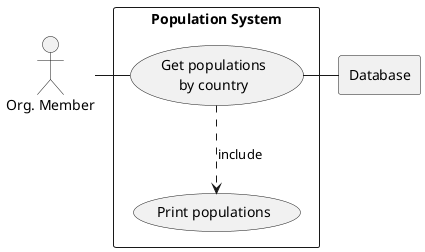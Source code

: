 @startuml

actor mem as "Org. Member"

rectangle Database

rectangle "Population System" {
    usecase UC1 as "Get populations
    by country"

    usecase UCa as "Print populations"

    mem - UC1
    UC1 ..> UCa : include
    UC1 - Database
}

@enduml